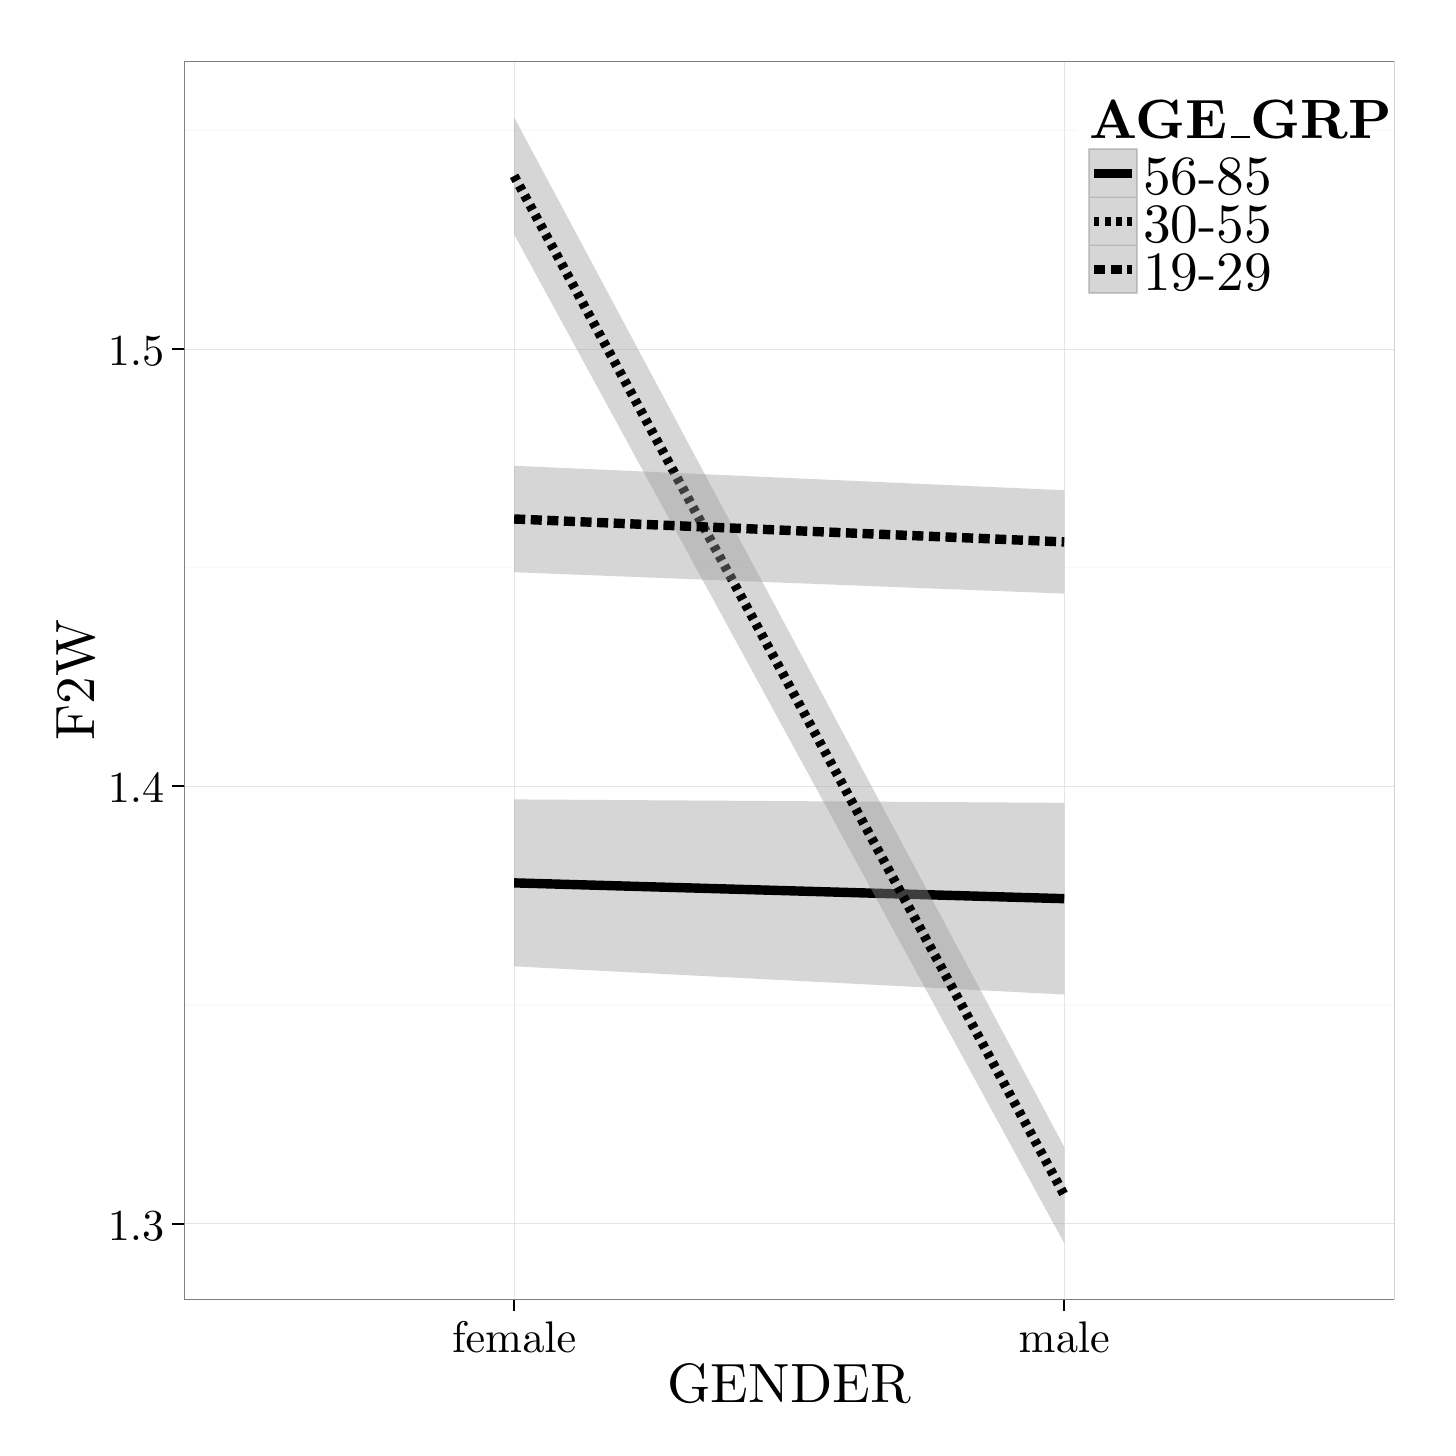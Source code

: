 % Created by tikzDevice version 0.8.1 on 2016-02-09 02:15:01
% !TEX encoding = UTF-8 Unicode
\begin{tikzpicture}[x=1pt,y=1pt]
\definecolor{fillColor}{RGB}{255,255,255}
\path[use as bounding box,fill=fillColor,fill opacity=0.00] (0,0) rectangle (505.89,505.89);
\begin{scope}
\path[clip] (  0.00,  0.00) rectangle (505.89,505.89);
\definecolor{drawColor}{RGB}{255,255,255}
\definecolor{fillColor}{RGB}{255,255,255}

\path[draw=drawColor,line width= 0.6pt,line join=round,line cap=round,fill=fillColor] (  0.00, -0.00) rectangle (505.89,505.89);
\end{scope}
\begin{scope}
\path[clip] ( 56.50, 46.31) rectangle (493.85,493.84);
\definecolor{fillColor}{RGB}{255,255,255}

\path[fill=fillColor] ( 56.50, 46.31) rectangle (493.85,493.84);
\definecolor{drawColor}{gray}{0.98}

\path[draw=drawColor,line width= 0.6pt,line join=round] ( 56.50,152.73) --
	(493.85,152.73);

\path[draw=drawColor,line width= 0.6pt,line join=round] ( 56.50,310.81) --
	(493.85,310.81);

\path[draw=drawColor,line width= 0.6pt,line join=round] ( 56.50,468.88) --
	(493.85,468.88);
\definecolor{drawColor}{gray}{0.90}

\path[draw=drawColor,line width= 0.2pt,line join=round] ( 56.50, 73.70) --
	(493.85, 73.70);

\path[draw=drawColor,line width= 0.2pt,line join=round] ( 56.50,231.77) --
	(493.85,231.77);

\path[draw=drawColor,line width= 0.2pt,line join=round] ( 56.50,389.84) --
	(493.85,389.84);

\path[draw=drawColor,line width= 0.2pt,line join=round] (175.78, 46.31) --
	(175.78,493.84);

\path[draw=drawColor,line width= 0.2pt,line join=round] (374.57, 46.31) --
	(374.57,493.84);
\definecolor{fillColor}{RGB}{153,153,153}

\path[fill=fillColor,fill opacity=0.40] (175.78,227.02) --
	(374.57,225.78) --
	(374.57,156.52) --
	(175.78,166.70) --
	cycle;
\definecolor{drawColor}{RGB}{0,0,0}

\path[draw=drawColor,line width= 3.4pt,line join=round] (175.78,196.86) --
	(374.57,191.15);

\path[fill=fillColor,fill opacity=0.40] (175.78,473.50) --
	(374.57,101.42) --
	(374.57, 66.65) --
	(175.78,431.16) --
	cycle;

\path[draw=drawColor,line width= 3.4pt,dash pattern=on 2pt off 2pt ,line join=round] (175.78,452.33) --
	(374.57, 84.03);

\path[fill=fillColor,fill opacity=0.40] (175.78,347.58) --
	(374.57,338.73) --
	(374.57,301.39) --
	(175.78,309.11) --
	cycle;

\path[draw=drawColor,line width= 3.4pt,dash pattern=on 4pt off 2pt ,line join=round] (175.78,328.35) --
	(374.57,320.06);
\definecolor{drawColor}{gray}{0.50}

\path[draw=drawColor,line width= 0.6pt,line join=round,line cap=round] ( 56.50, 46.31) rectangle (493.85,493.84);
\end{scope}
\begin{scope}
\path[clip] (  0.00,  0.00) rectangle (505.89,505.89);
\definecolor{drawColor}{RGB}{0,0,0}

\node[text=drawColor,anchor=base east,inner sep=0pt, outer sep=0pt, scale=  1.60] at ( 49.39, 67.67) {1.3};

\node[text=drawColor,anchor=base east,inner sep=0pt, outer sep=0pt, scale=  1.60] at ( 49.39,225.74) {1.4};

\node[text=drawColor,anchor=base east,inner sep=0pt, outer sep=0pt, scale=  1.60] at ( 49.39,383.81) {1.5};
\end{scope}
\begin{scope}
\path[clip] (  0.00,  0.00) rectangle (505.89,505.89);
\definecolor{drawColor}{RGB}{0,0,0}

\path[draw=drawColor,line width= 0.6pt,line join=round] ( 52.24, 73.70) --
	( 56.50, 73.70);

\path[draw=drawColor,line width= 0.6pt,line join=round] ( 52.24,231.77) --
	( 56.50,231.77);

\path[draw=drawColor,line width= 0.6pt,line join=round] ( 52.24,389.84) --
	( 56.50,389.84);
\end{scope}
\begin{scope}
\path[clip] (  0.00,  0.00) rectangle (505.89,505.89);
\definecolor{drawColor}{RGB}{0,0,0}

\path[draw=drawColor,line width= 0.6pt,line join=round] (175.78, 42.04) --
	(175.78, 46.31);

\path[draw=drawColor,line width= 0.6pt,line join=round] (374.57, 42.04) --
	(374.57, 46.31);
\end{scope}
\begin{scope}
\path[clip] (  0.00,  0.00) rectangle (505.89,505.89);
\definecolor{drawColor}{RGB}{0,0,0}

\node[text=drawColor,anchor=base,inner sep=0pt, outer sep=0pt, scale=  1.60] at (175.78, 27.13) {female};

\node[text=drawColor,anchor=base,inner sep=0pt, outer sep=0pt, scale=  1.60] at (374.57, 27.13) {male};
\end{scope}
\begin{scope}
\path[clip] (  0.00,  0.00) rectangle (505.89,505.89);
\definecolor{drawColor}{RGB}{0,0,0}

\node[text=drawColor,anchor=base,inner sep=0pt, outer sep=0pt, scale=  2.00] at (275.17,  9.03) {GENDER};
\end{scope}
\begin{scope}
\path[clip] (  0.00,  0.00) rectangle (505.89,505.89);
\definecolor{drawColor}{RGB}{0,0,0}

\node[text=drawColor,rotate= 90.00,anchor=base,inner sep=0pt, outer sep=0pt, scale=  2.00] at ( 24.12,270.08) {F2W};
\end{scope}
\begin{scope}
\path[clip] (  0.00,  0.00) rectangle (505.89,505.89);
\definecolor{fillColor}{RGB}{255,255,255}

\path[fill=fillColor] (379.28,405.66) rectangle (484.98,484.98);
\end{scope}
\begin{scope}
\path[clip] (  0.00,  0.00) rectangle (505.89,505.89);
\definecolor{drawColor}{RGB}{0,0,0}

\node[text=drawColor,anchor=base west,inner sep=0pt, outer sep=0pt, scale=  2.00] at (383.55,465.96) {\bfseries AGE{\_{}}GRP};
\end{scope}
\begin{scope}
\path[clip] (  0.00,  0.00) rectangle (505.89,505.89);
\definecolor{drawColor}{gray}{0.80}
\definecolor{fillColor}{RGB}{255,255,255}

\path[draw=drawColor,line width= 0.6pt,line join=round,line cap=round,fill=fillColor] (383.55,444.61) rectangle (400.89,461.96);
\end{scope}
\begin{scope}
\path[clip] (  0.00,  0.00) rectangle (505.89,505.89);
\definecolor{fillColor}{RGB}{153,153,153}

\path[fill=fillColor,fill opacity=0.40] (383.55,444.61) rectangle (400.89,461.96);
\definecolor{drawColor}{RGB}{0,0,0}

\path[draw=drawColor,line width= 3.4pt,line join=round] (385.28,453.29) -- (399.16,453.29);
\end{scope}
\begin{scope}
\path[clip] (  0.00,  0.00) rectangle (505.89,505.89);
\definecolor{drawColor}{gray}{0.80}
\definecolor{fillColor}{RGB}{255,255,255}

\path[draw=drawColor,line width= 0.6pt,line join=round,line cap=round,fill=fillColor] (383.55,427.27) rectangle (400.89,444.61);
\end{scope}
\begin{scope}
\path[clip] (  0.00,  0.00) rectangle (505.89,505.89);
\definecolor{fillColor}{RGB}{153,153,153}

\path[fill=fillColor,fill opacity=0.40] (383.55,427.27) rectangle (400.89,444.61);
\definecolor{drawColor}{RGB}{0,0,0}

\path[draw=drawColor,line width= 3.4pt,dash pattern=on 2pt off 2pt ,line join=round] (385.28,435.94) -- (399.16,435.94);
\end{scope}
\begin{scope}
\path[clip] (  0.00,  0.00) rectangle (505.89,505.89);
\definecolor{drawColor}{gray}{0.80}
\definecolor{fillColor}{RGB}{255,255,255}

\path[draw=drawColor,line width= 0.6pt,line join=round,line cap=round,fill=fillColor] (383.55,409.92) rectangle (400.89,427.27);
\end{scope}
\begin{scope}
\path[clip] (  0.00,  0.00) rectangle (505.89,505.89);
\definecolor{fillColor}{RGB}{153,153,153}

\path[fill=fillColor,fill opacity=0.40] (383.55,409.92) rectangle (400.89,427.27);
\definecolor{drawColor}{RGB}{0,0,0}

\path[draw=drawColor,line width= 3.4pt,dash pattern=on 4pt off 2pt ,line join=round] (385.28,418.60) -- (399.16,418.60);
\end{scope}
\begin{scope}
\path[clip] (  0.00,  0.00) rectangle (505.89,505.89);
\definecolor{drawColor}{RGB}{0,0,0}

\node[text=drawColor,anchor=base west,inner sep=0pt, outer sep=0pt, scale=  2.00] at (403.06,445.75) {56-85};
\end{scope}
\begin{scope}
\path[clip] (  0.00,  0.00) rectangle (505.89,505.89);
\definecolor{drawColor}{RGB}{0,0,0}

\node[text=drawColor,anchor=base west,inner sep=0pt, outer sep=0pt, scale=  2.00] at (403.06,428.40) {30-55};
\end{scope}
\begin{scope}
\path[clip] (  0.00,  0.00) rectangle (505.89,505.89);
\definecolor{drawColor}{RGB}{0,0,0}

\node[text=drawColor,anchor=base west,inner sep=0pt, outer sep=0pt, scale=  2.00] at (403.06,411.06) {19-29};
\end{scope}
\end{tikzpicture}

